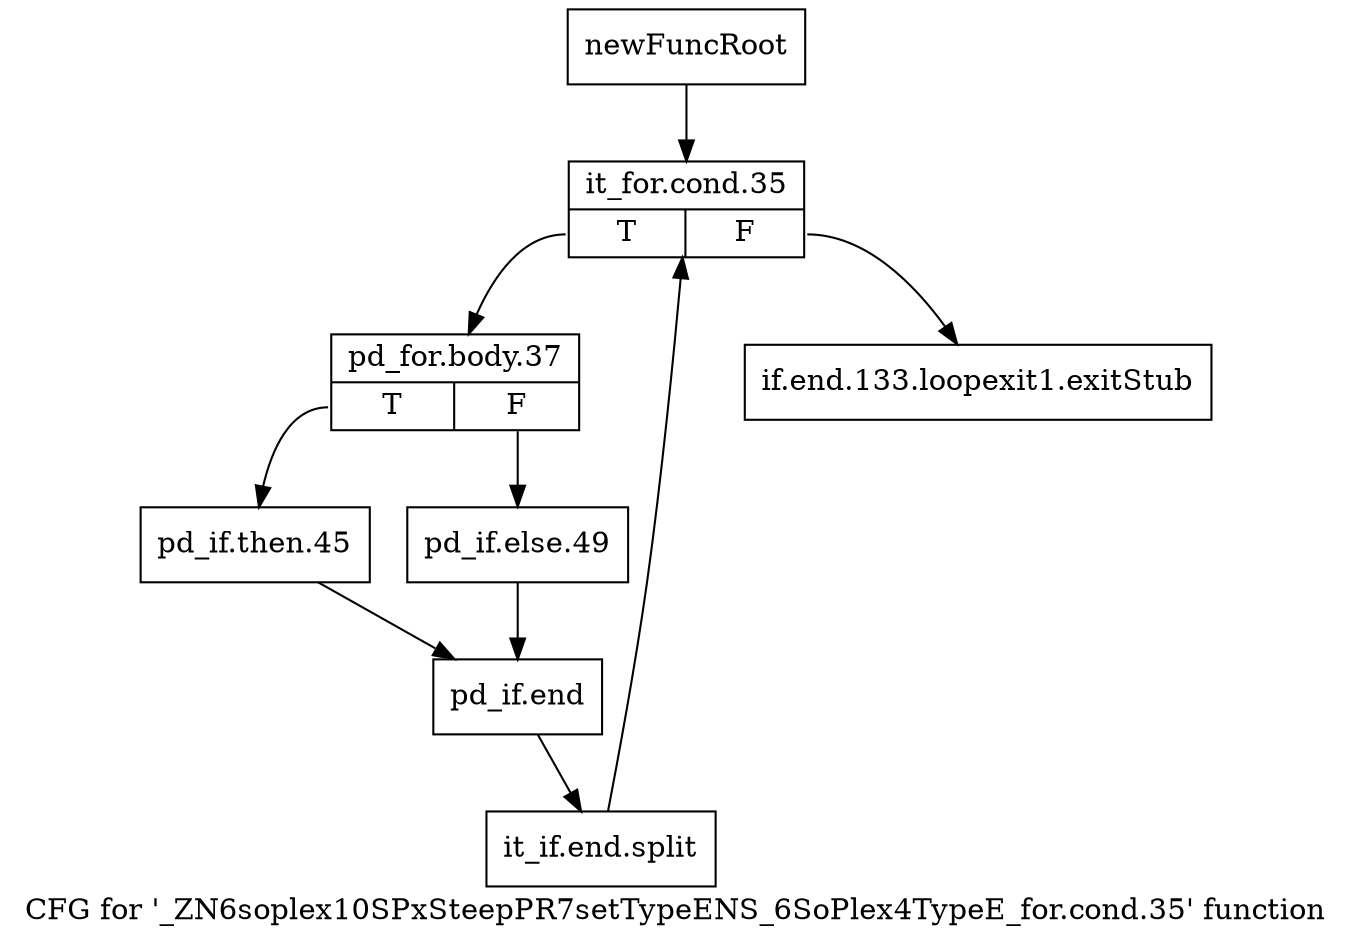 digraph "CFG for '_ZN6soplex10SPxSteepPR7setTypeENS_6SoPlex4TypeE_for.cond.35' function" {
	label="CFG for '_ZN6soplex10SPxSteepPR7setTypeENS_6SoPlex4TypeE_for.cond.35' function";

	Node0x2f0f530 [shape=record,label="{newFuncRoot}"];
	Node0x2f0f530 -> Node0x2f0f5d0;
	Node0x2f0f580 [shape=record,label="{if.end.133.loopexit1.exitStub}"];
	Node0x2f0f5d0 [shape=record,label="{it_for.cond.35|{<s0>T|<s1>F}}"];
	Node0x2f0f5d0:s0 -> Node0x2f0f620;
	Node0x2f0f5d0:s1 -> Node0x2f0f580;
	Node0x2f0f620 [shape=record,label="{pd_for.body.37|{<s0>T|<s1>F}}"];
	Node0x2f0f620:s0 -> Node0x2f0f6c0;
	Node0x2f0f620:s1 -> Node0x2f0f670;
	Node0x2f0f670 [shape=record,label="{pd_if.else.49}"];
	Node0x2f0f670 -> Node0x2f0f710;
	Node0x2f0f6c0 [shape=record,label="{pd_if.then.45}"];
	Node0x2f0f6c0 -> Node0x2f0f710;
	Node0x2f0f710 [shape=record,label="{pd_if.end}"];
	Node0x2f0f710 -> Node0x356ce20;
	Node0x356ce20 [shape=record,label="{it_if.end.split}"];
	Node0x356ce20 -> Node0x2f0f5d0;
}
